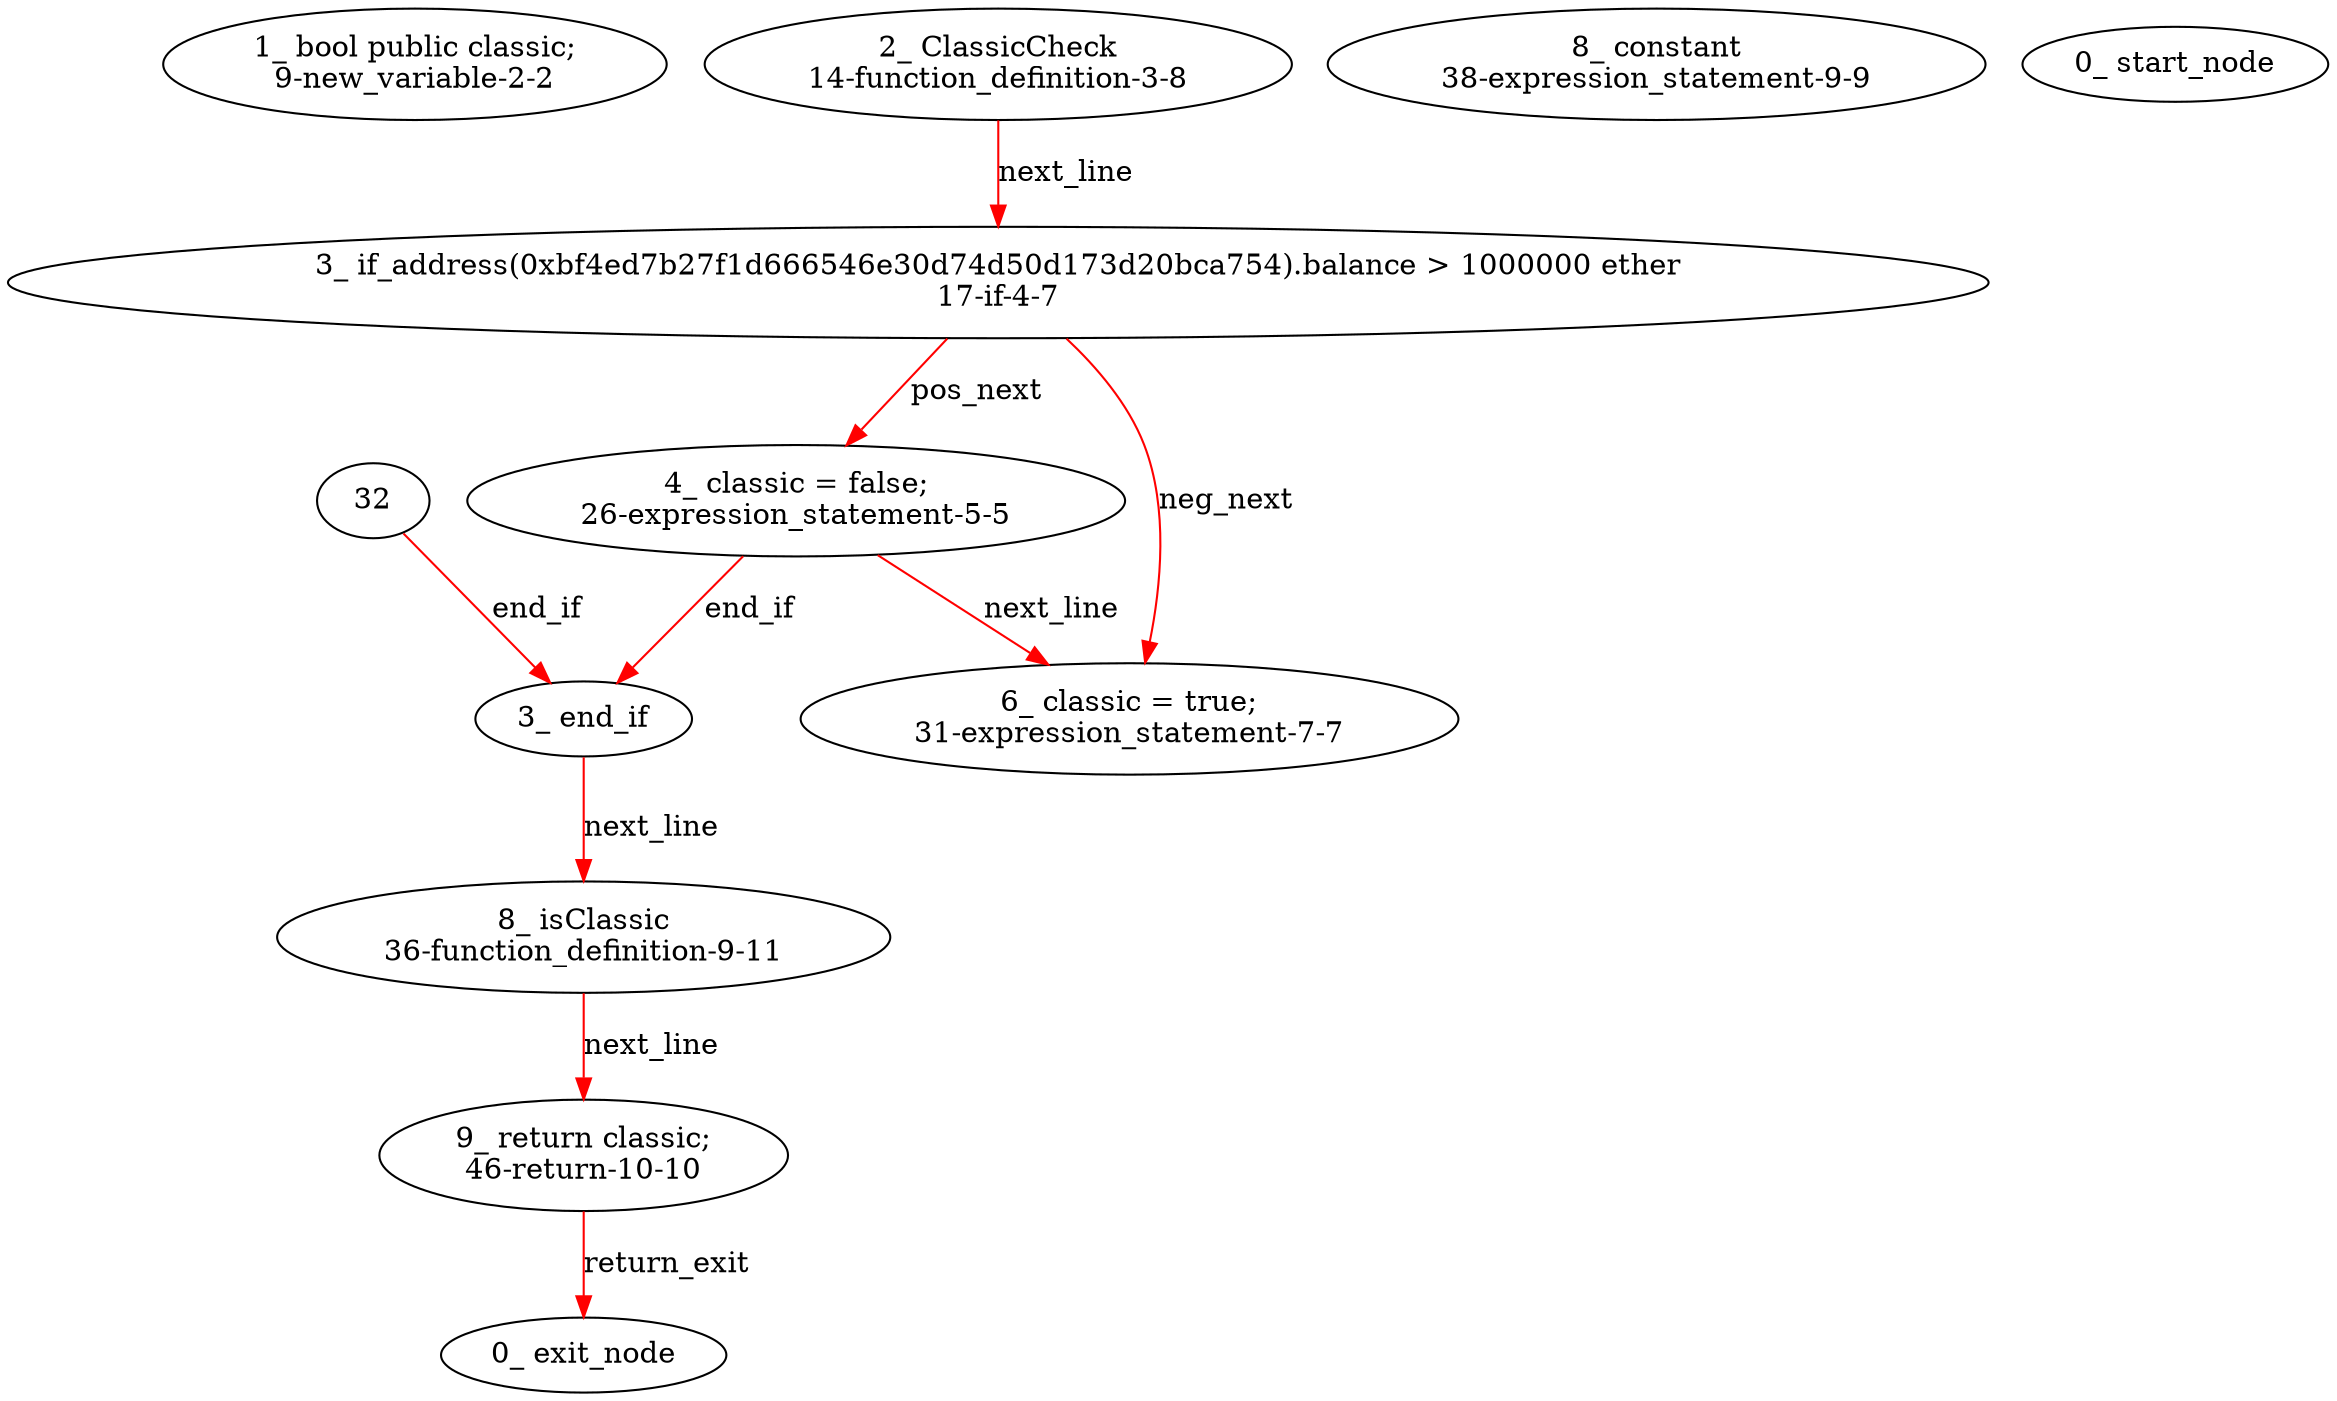 digraph  {
9 [label="1_ bool public classic;\n9-new_variable-2-2", type_label=new_variable];
14 [label="2_ ClassicCheck\n14-function_definition-3-8", type_label=function_definition];
17 [label="3_ if_address(0xbf4ed7b27f1d666546e30d74d50d173d20bca754).balance > 1000000 ether\n17-if-4-7", type_label=if];
60 [label="3_ end_if", type_label=end_if];
26 [label="4_ classic = false;\n26-expression_statement-5-5", type_label=expression_statement];
31 [label="6_ classic = true;\n31-expression_statement-7-7", type_label=expression_statement];
36 [label="8_ isClassic\n36-function_definition-9-11", type_label=function_definition];
38 [label="8_ constant\n38-expression_statement-9-9", type_label=expression_statement];
46 [label="9_ return classic;\n46-return-10-10", type_label=return];
1 [label="0_ start_node", type_label=start];
2 [label="0_ exit_node", type_label=exit];
32;
14 -> 17  [color=red, controlflow_type=next_line, edge_type=CFG_edge, key=0, label=next_line];
17 -> 26  [color=red, controlflow_type=pos_next, edge_type=CFG_edge, key=0, label=pos_next];
17 -> 31  [color=red, controlflow_type=neg_next, edge_type=CFG_edge, key=0, label=neg_next];
60 -> 36  [color=red, controlflow_type=next_line, edge_type=CFG_edge, key=0, label=next_line];
26 -> 31  [color=red, controlflow_type=next_line, edge_type=CFG_edge, key=0, label=next_line];
26 -> 60  [color=red, controlflow_type=end_if, edge_type=CFG_edge, key=0, label=end_if];
36 -> 46  [color=red, controlflow_type=next_line, edge_type=CFG_edge, key=0, label=next_line];
46 -> 2  [color=red, controlflow_type=return_exit, edge_type=CFG_edge, key=0, label=return_exit];
32 -> 60  [color=red, controlflow_type=end_if, edge_type=CFG_edge, key=0, label=end_if];
}
